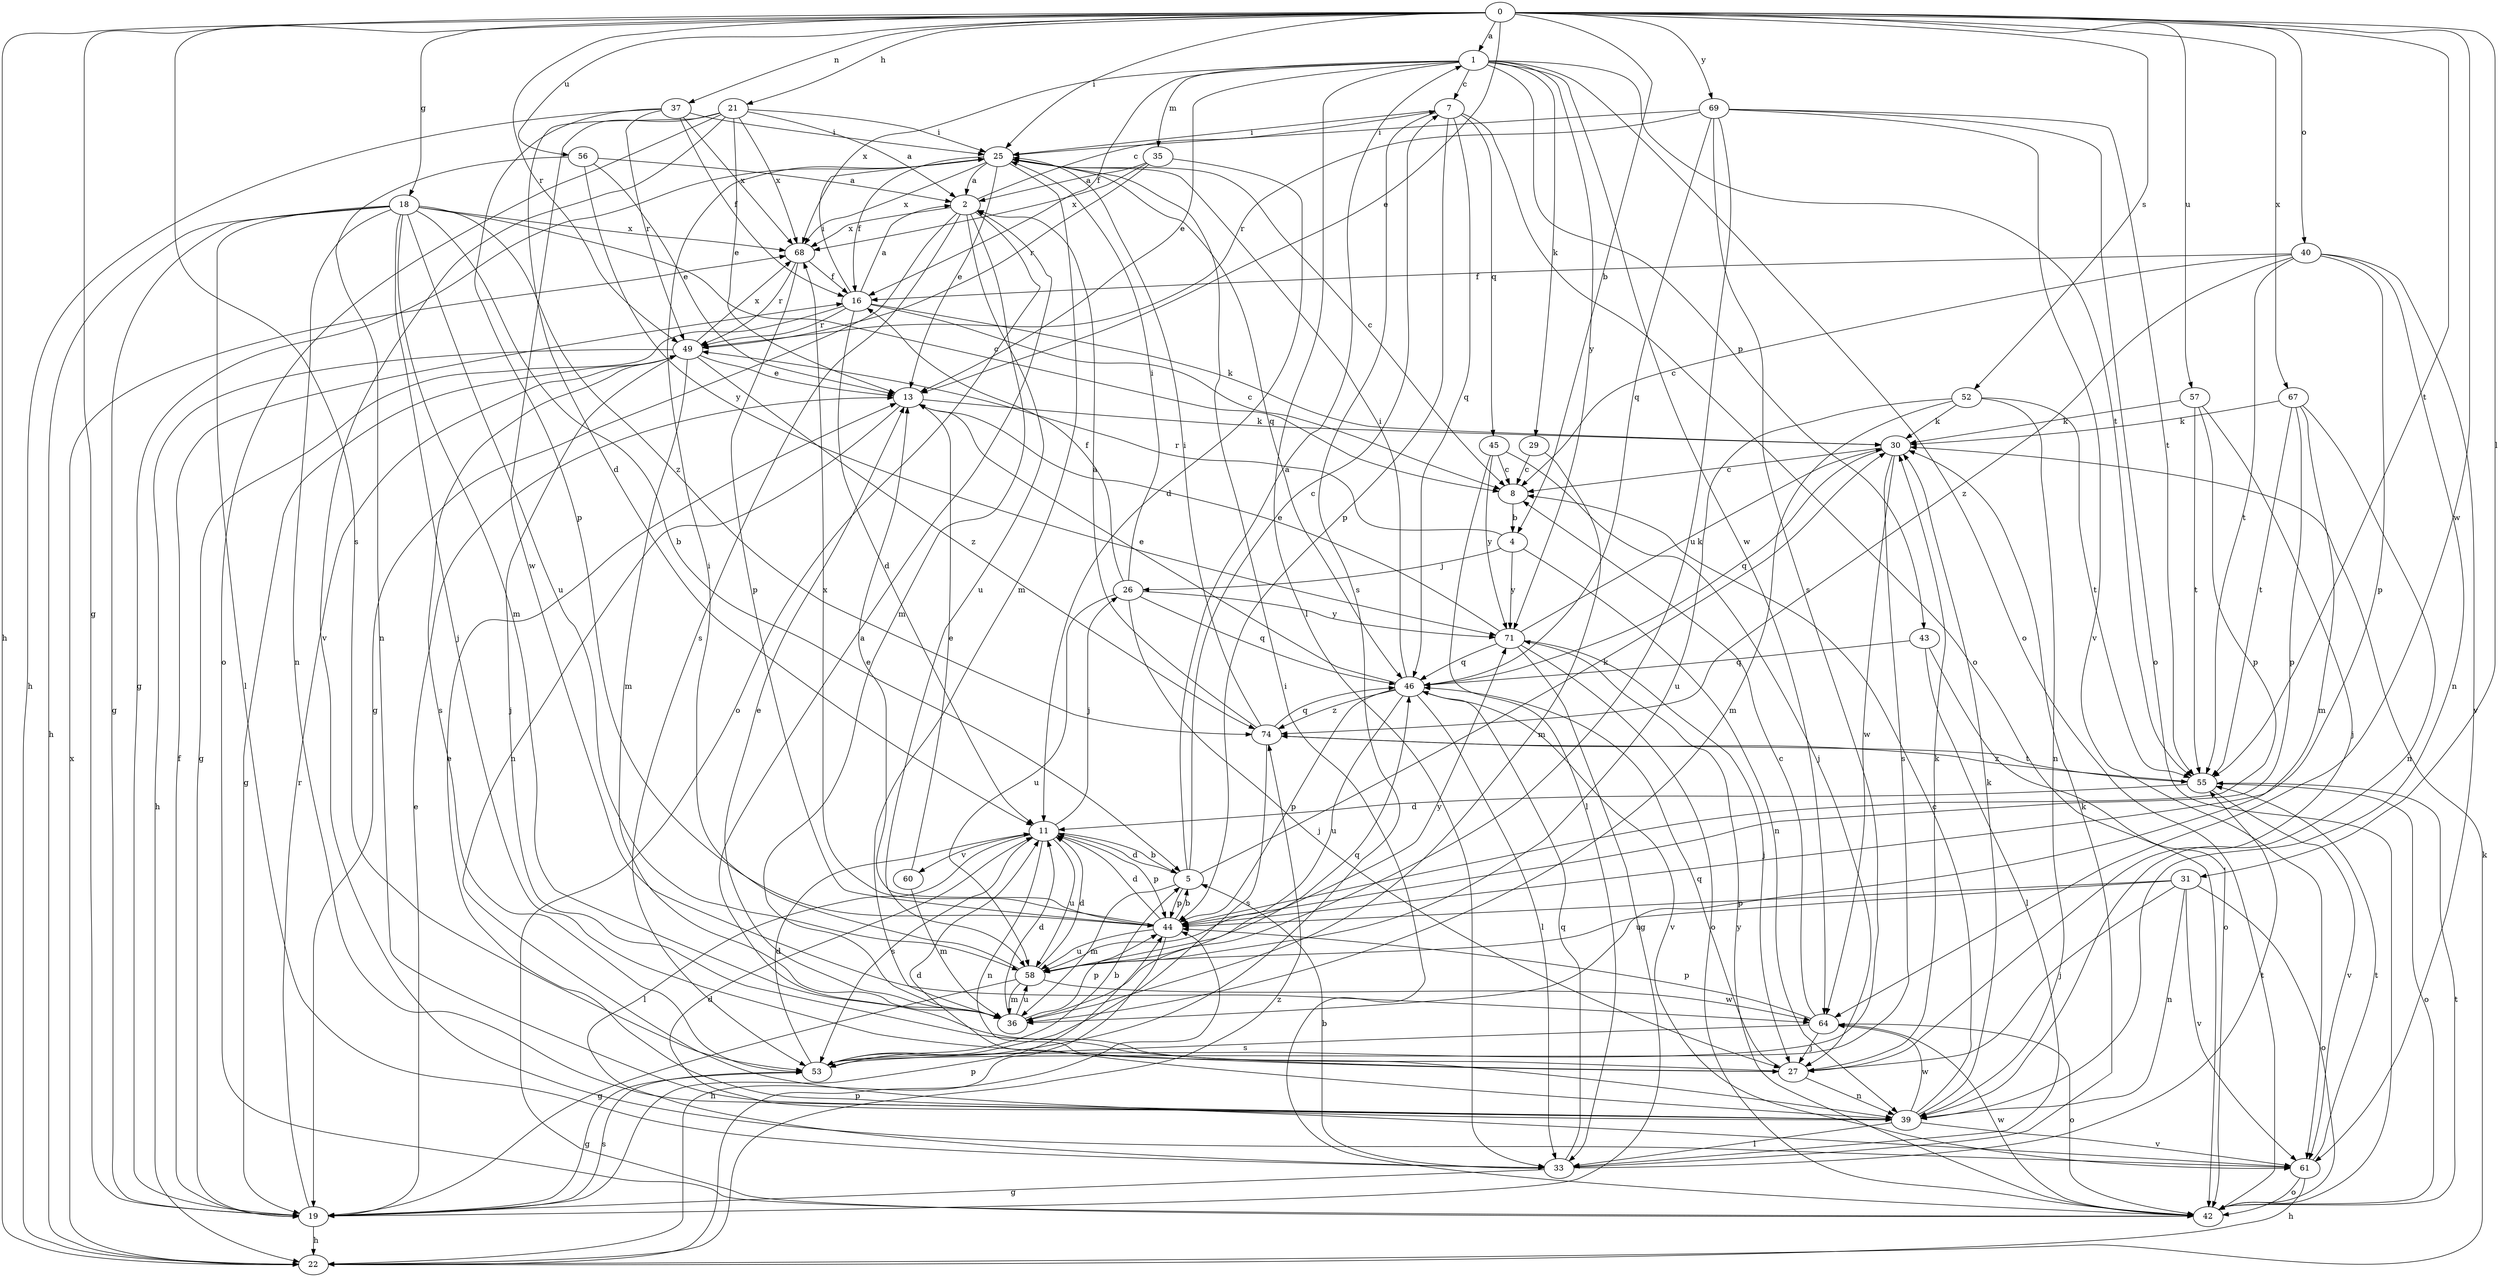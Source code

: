 strict digraph  {
0;
1;
2;
4;
5;
7;
8;
11;
13;
16;
18;
19;
21;
22;
25;
26;
27;
29;
30;
31;
33;
35;
36;
37;
39;
40;
42;
43;
44;
45;
46;
49;
52;
53;
55;
56;
57;
58;
60;
61;
64;
67;
68;
69;
71;
74;
0 -> 1  [label=a];
0 -> 4  [label=b];
0 -> 13  [label=e];
0 -> 18  [label=g];
0 -> 19  [label=g];
0 -> 21  [label=h];
0 -> 22  [label=h];
0 -> 25  [label=i];
0 -> 31  [label=l];
0 -> 37  [label=n];
0 -> 40  [label=o];
0 -> 49  [label=r];
0 -> 52  [label=s];
0 -> 53  [label=s];
0 -> 55  [label=t];
0 -> 56  [label=u];
0 -> 57  [label=u];
0 -> 64  [label=w];
0 -> 67  [label=x];
0 -> 69  [label=y];
1 -> 7  [label=c];
1 -> 13  [label=e];
1 -> 16  [label=f];
1 -> 29  [label=k];
1 -> 33  [label=l];
1 -> 35  [label=m];
1 -> 42  [label=o];
1 -> 43  [label=p];
1 -> 55  [label=t];
1 -> 64  [label=w];
1 -> 68  [label=x];
1 -> 71  [label=y];
2 -> 7  [label=c];
2 -> 19  [label=g];
2 -> 36  [label=m];
2 -> 42  [label=o];
2 -> 53  [label=s];
2 -> 58  [label=u];
2 -> 68  [label=x];
4 -> 26  [label=j];
4 -> 39  [label=n];
4 -> 49  [label=r];
4 -> 71  [label=y];
5 -> 1  [label=a];
5 -> 7  [label=c];
5 -> 11  [label=d];
5 -> 30  [label=k];
5 -> 36  [label=m];
5 -> 44  [label=p];
7 -> 25  [label=i];
7 -> 42  [label=o];
7 -> 44  [label=p];
7 -> 45  [label=q];
7 -> 46  [label=q];
7 -> 53  [label=s];
8 -> 4  [label=b];
11 -> 5  [label=b];
11 -> 26  [label=j];
11 -> 33  [label=l];
11 -> 39  [label=n];
11 -> 44  [label=p];
11 -> 53  [label=s];
11 -> 58  [label=u];
11 -> 60  [label=v];
13 -> 30  [label=k];
13 -> 39  [label=n];
16 -> 2  [label=a];
16 -> 8  [label=c];
16 -> 11  [label=d];
16 -> 19  [label=g];
16 -> 25  [label=i];
16 -> 30  [label=k];
16 -> 49  [label=r];
18 -> 5  [label=b];
18 -> 8  [label=c];
18 -> 19  [label=g];
18 -> 22  [label=h];
18 -> 27  [label=j];
18 -> 33  [label=l];
18 -> 36  [label=m];
18 -> 39  [label=n];
18 -> 58  [label=u];
18 -> 68  [label=x];
18 -> 74  [label=z];
19 -> 13  [label=e];
19 -> 16  [label=f];
19 -> 22  [label=h];
19 -> 44  [label=p];
19 -> 49  [label=r];
19 -> 53  [label=s];
21 -> 2  [label=a];
21 -> 11  [label=d];
21 -> 13  [label=e];
21 -> 25  [label=i];
21 -> 42  [label=o];
21 -> 61  [label=v];
21 -> 64  [label=w];
21 -> 68  [label=x];
22 -> 30  [label=k];
22 -> 44  [label=p];
22 -> 68  [label=x];
22 -> 74  [label=z];
25 -> 2  [label=a];
25 -> 8  [label=c];
25 -> 13  [label=e];
25 -> 16  [label=f];
25 -> 19  [label=g];
25 -> 36  [label=m];
25 -> 46  [label=q];
25 -> 68  [label=x];
26 -> 16  [label=f];
26 -> 25  [label=i];
26 -> 27  [label=j];
26 -> 46  [label=q];
26 -> 58  [label=u];
26 -> 71  [label=y];
27 -> 2  [label=a];
27 -> 30  [label=k];
27 -> 39  [label=n];
27 -> 46  [label=q];
29 -> 8  [label=c];
29 -> 36  [label=m];
30 -> 8  [label=c];
30 -> 46  [label=q];
30 -> 53  [label=s];
30 -> 64  [label=w];
31 -> 27  [label=j];
31 -> 39  [label=n];
31 -> 42  [label=o];
31 -> 44  [label=p];
31 -> 58  [label=u];
31 -> 61  [label=v];
33 -> 5  [label=b];
33 -> 19  [label=g];
33 -> 30  [label=k];
33 -> 46  [label=q];
33 -> 55  [label=t];
35 -> 2  [label=a];
35 -> 11  [label=d];
35 -> 49  [label=r];
35 -> 68  [label=x];
36 -> 11  [label=d];
36 -> 13  [label=e];
36 -> 44  [label=p];
36 -> 46  [label=q];
36 -> 58  [label=u];
37 -> 16  [label=f];
37 -> 22  [label=h];
37 -> 25  [label=i];
37 -> 44  [label=p];
37 -> 49  [label=r];
37 -> 68  [label=x];
39 -> 8  [label=c];
39 -> 11  [label=d];
39 -> 13  [label=e];
39 -> 30  [label=k];
39 -> 33  [label=l];
39 -> 61  [label=v];
39 -> 64  [label=w];
40 -> 8  [label=c];
40 -> 16  [label=f];
40 -> 39  [label=n];
40 -> 44  [label=p];
40 -> 55  [label=t];
40 -> 61  [label=v];
40 -> 74  [label=z];
42 -> 25  [label=i];
42 -> 55  [label=t];
42 -> 64  [label=w];
42 -> 71  [label=y];
43 -> 33  [label=l];
43 -> 42  [label=o];
43 -> 46  [label=q];
44 -> 5  [label=b];
44 -> 11  [label=d];
44 -> 13  [label=e];
44 -> 22  [label=h];
44 -> 58  [label=u];
44 -> 68  [label=x];
45 -> 8  [label=c];
45 -> 27  [label=j];
45 -> 33  [label=l];
45 -> 71  [label=y];
46 -> 13  [label=e];
46 -> 25  [label=i];
46 -> 33  [label=l];
46 -> 44  [label=p];
46 -> 58  [label=u];
46 -> 61  [label=v];
46 -> 74  [label=z];
49 -> 13  [label=e];
49 -> 19  [label=g];
49 -> 22  [label=h];
49 -> 27  [label=j];
49 -> 36  [label=m];
49 -> 53  [label=s];
49 -> 68  [label=x];
49 -> 74  [label=z];
52 -> 30  [label=k];
52 -> 36  [label=m];
52 -> 39  [label=n];
52 -> 55  [label=t];
52 -> 58  [label=u];
53 -> 5  [label=b];
53 -> 11  [label=d];
53 -> 19  [label=g];
55 -> 11  [label=d];
55 -> 42  [label=o];
55 -> 61  [label=v];
55 -> 74  [label=z];
56 -> 2  [label=a];
56 -> 13  [label=e];
56 -> 39  [label=n];
56 -> 71  [label=y];
57 -> 27  [label=j];
57 -> 30  [label=k];
57 -> 44  [label=p];
57 -> 55  [label=t];
58 -> 11  [label=d];
58 -> 19  [label=g];
58 -> 25  [label=i];
58 -> 36  [label=m];
58 -> 64  [label=w];
58 -> 71  [label=y];
60 -> 13  [label=e];
60 -> 36  [label=m];
61 -> 11  [label=d];
61 -> 22  [label=h];
61 -> 42  [label=o];
61 -> 55  [label=t];
64 -> 8  [label=c];
64 -> 27  [label=j];
64 -> 42  [label=o];
64 -> 44  [label=p];
64 -> 53  [label=s];
67 -> 30  [label=k];
67 -> 36  [label=m];
67 -> 39  [label=n];
67 -> 44  [label=p];
67 -> 55  [label=t];
68 -> 16  [label=f];
68 -> 44  [label=p];
68 -> 49  [label=r];
69 -> 25  [label=i];
69 -> 42  [label=o];
69 -> 46  [label=q];
69 -> 49  [label=r];
69 -> 53  [label=s];
69 -> 55  [label=t];
69 -> 58  [label=u];
69 -> 61  [label=v];
71 -> 13  [label=e];
71 -> 19  [label=g];
71 -> 27  [label=j];
71 -> 30  [label=k];
71 -> 42  [label=o];
71 -> 46  [label=q];
74 -> 2  [label=a];
74 -> 25  [label=i];
74 -> 46  [label=q];
74 -> 53  [label=s];
74 -> 55  [label=t];
}
